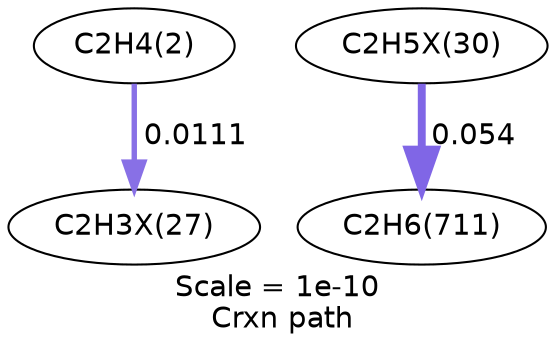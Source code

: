 digraph reaction_paths {
center=1;
s5 -> s52[fontname="Helvetica", style="setlinewidth(2.6)", arrowsize=1.3, color="0.7, 0.511, 0.9"
, label=" 0.0111"];
s55 -> s22[fontname="Helvetica", style="setlinewidth(3.8)", arrowsize=1.9, color="0.7, 0.554, 0.9"
, label=" 0.054"];
s5 [ fontname="Helvetica", label="C2H4(2)"];
s22 [ fontname="Helvetica", label="C2H6(711)"];
s52 [ fontname="Helvetica", label="C2H3X(27)"];
s55 [ fontname="Helvetica", label="C2H5X(30)"];
 label = "Scale = 1e-10\l Crxn path";
 fontname = "Helvetica";
}
